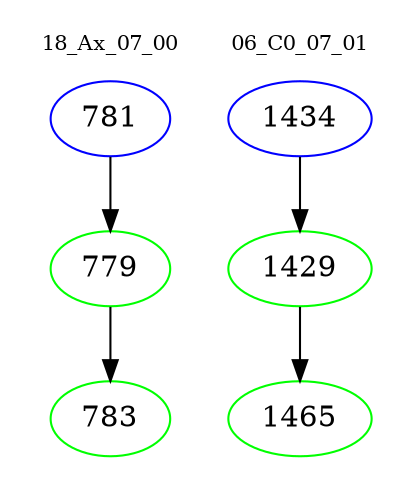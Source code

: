 digraph{
subgraph cluster_0 {
color = white
label = "18_Ax_07_00";
fontsize=10;
T0_781 [label="781", color="blue"]
T0_781 -> T0_779 [color="black"]
T0_779 [label="779", color="green"]
T0_779 -> T0_783 [color="black"]
T0_783 [label="783", color="green"]
}
subgraph cluster_1 {
color = white
label = "06_C0_07_01";
fontsize=10;
T1_1434 [label="1434", color="blue"]
T1_1434 -> T1_1429 [color="black"]
T1_1429 [label="1429", color="green"]
T1_1429 -> T1_1465 [color="black"]
T1_1465 [label="1465", color="green"]
}
}
